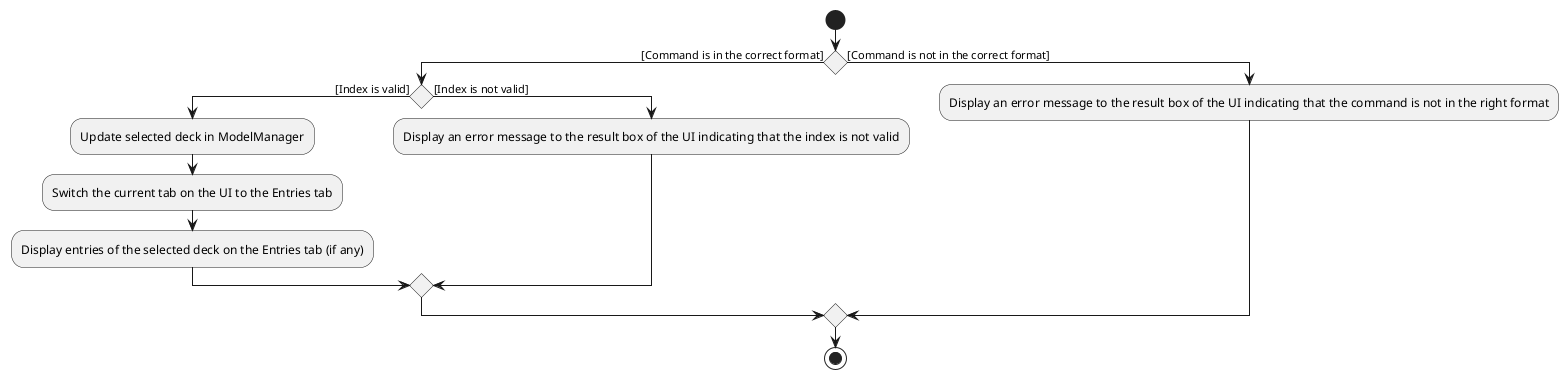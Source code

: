 @startuml
start
if() then([Command is in the correct format])
if() then([Index is valid])
:Update selected deck in ModelManager;
:Switch the current tab on the UI to the Entries tab;
:Display entries of the selected deck on the Entries tab (if any);
else([Index is not valid])
:Display an error message to the result box of the UI indicating that the index is not valid;
endif
else([Command is not in the correct format])
:Display an error message to the result box of the UI indicating that the command is not in the right format;
endif
stop
@enduml
